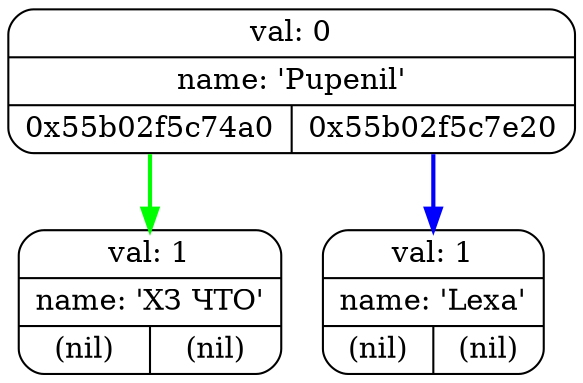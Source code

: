digraph G{
   rankdir=TB;
   NODE0x55b02f5c74a0[pin=true,shape="Mrecord",label="{val: 1 | name: 'ХЗ ЧТО' | {<left> (nil) | <right> (nil)}}"];
   NODE0x55b02f5c7e20[pin=true,shape="Mrecord",label="{val: 1 | name: 'Lexa' | {<left> (nil) | <right> (nil)}}"];
   NODE0x55b02f5c7e60[pin=true,shape="Mrecord",label="{val: 0 | name: 'Pupenil' | {<left> 0x55b02f5c74a0 | <right> 0x55b02f5c7e20}}"];
   NODE0x55b02f5c7e60:left -> NODE0x55b02f5c74a0 [color="green",penwidth=2];
   NODE0x55b02f5c7e60:right -> NODE0x55b02f5c7e20 [color="blue",penwidth=2];
}